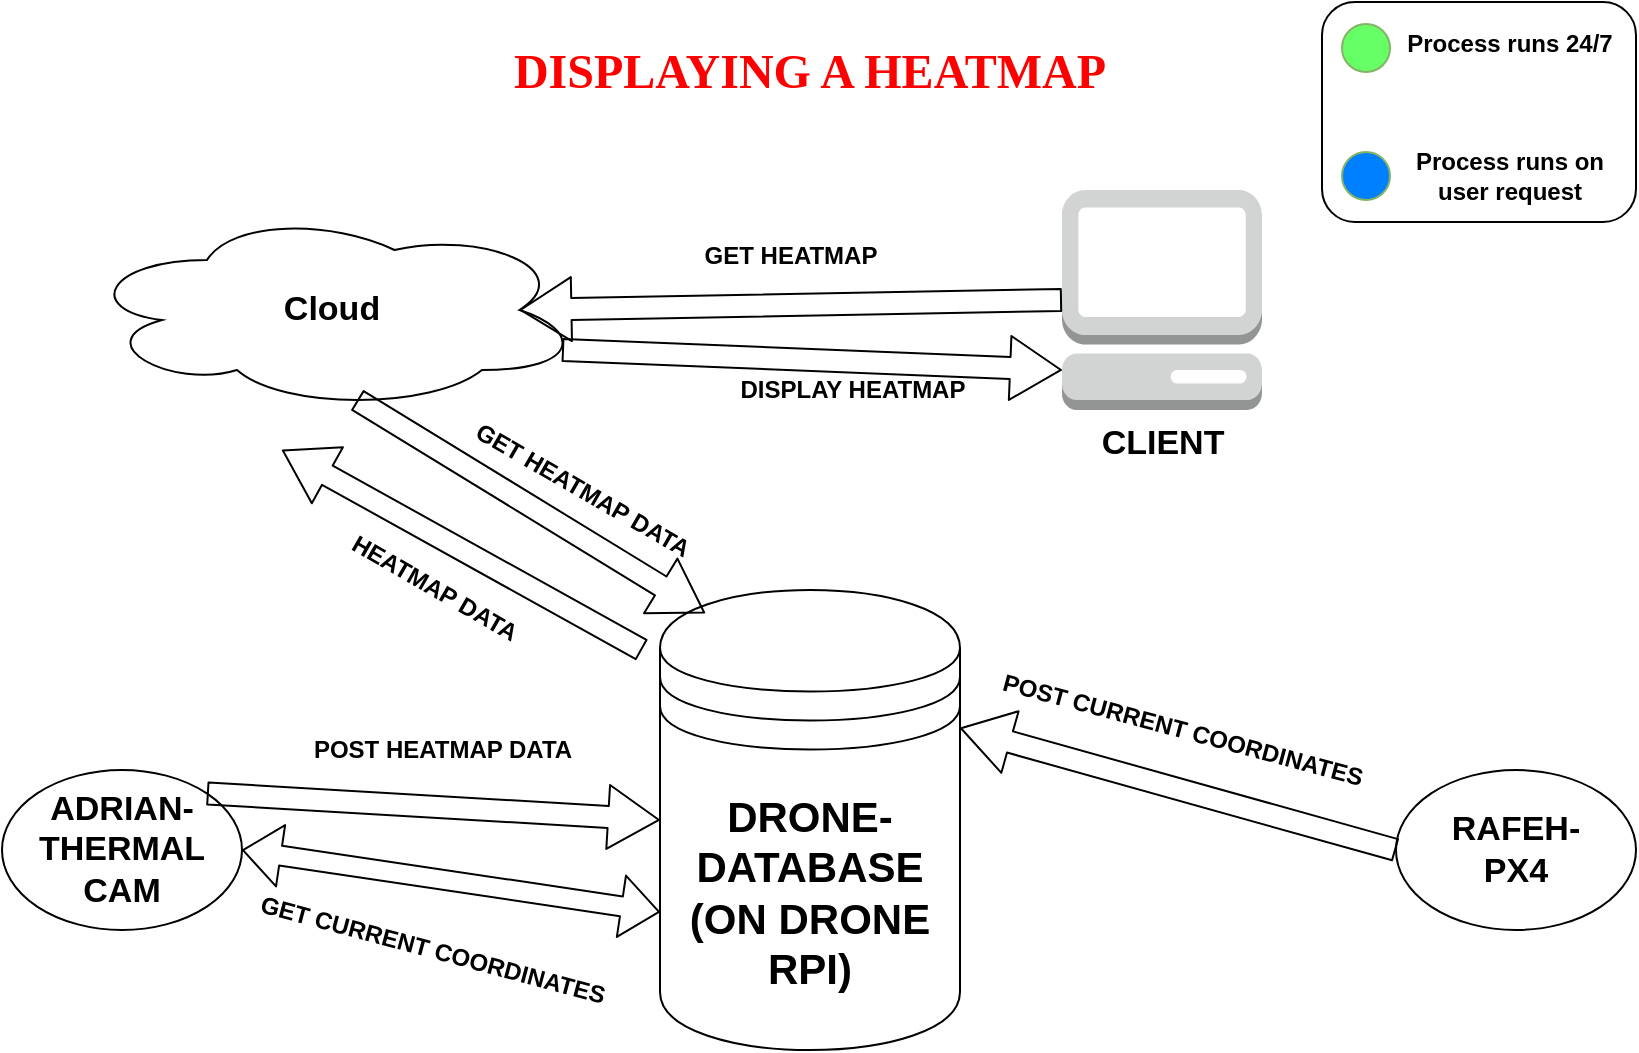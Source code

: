 <mxfile version="12.9.6" type="device"><diagram id="SGwIRIrIlgDEDzM_SRim" name="Page-1"><mxGraphModel dx="932" dy="488" grid="1" gridSize="10" guides="1" tooltips="1" connect="1" arrows="1" fold="1" page="1" pageScale="1" pageWidth="827" pageHeight="1169" math="0" shadow="0"><root><mxCell id="0"/><mxCell id="1" parent="0"/><mxCell id="-fU4MQkLVM-0nrUgB0l5-1" value="&lt;b&gt;&lt;font style=&quot;font-size: 21px&quot;&gt;DRONE-DATABASE&lt;br&gt;(ON DRONE RPI)&lt;br&gt;&lt;/font&gt;&lt;/b&gt;" style="shape=datastore;whiteSpace=wrap;html=1;" vertex="1" parent="1"><mxGeometry x="339" y="294" width="150" height="230" as="geometry"/></mxCell><mxCell id="-fU4MQkLVM-0nrUgB0l5-2" value="&lt;b&gt;&lt;font style=&quot;font-size: 17px&quot;&gt;Cloud&lt;/font&gt;&lt;/b&gt;" style="ellipse;shape=cloud;whiteSpace=wrap;html=1;align=center;" vertex="1" parent="1"><mxGeometry x="50" y="104" width="250" height="100" as="geometry"/></mxCell><mxCell id="-fU4MQkLVM-0nrUgB0l5-3" value="" style="shape=flexArrow;endArrow=classic;html=1;width=11;endSize=8.15;entryX=0.15;entryY=0.05;entryDx=0;entryDy=0;entryPerimeter=0;exitX=0.55;exitY=0.95;exitDx=0;exitDy=0;exitPerimeter=0;" edge="1" parent="1" source="-fU4MQkLVM-0nrUgB0l5-2" target="-fU4MQkLVM-0nrUgB0l5-1"><mxGeometry width="50" height="50" relative="1" as="geometry"><mxPoint x="289" y="244" as="sourcePoint"/><mxPoint x="339" y="194" as="targetPoint"/></mxGeometry></mxCell><mxCell id="-fU4MQkLVM-0nrUgB0l5-4" value="&lt;b style=&quot;font-size: 17px&quot;&gt;RAFEH-&lt;br&gt;PX4&lt;/b&gt;" style="ellipse;whiteSpace=wrap;html=1;" vertex="1" parent="1"><mxGeometry x="707" y="384" width="120" height="80" as="geometry"/></mxCell><mxCell id="-fU4MQkLVM-0nrUgB0l5-5" value="" style="shape=flexArrow;endArrow=classic;html=1;width=11;endSize=8.15;exitX=0;exitY=0.5;exitDx=0;exitDy=0;entryX=1;entryY=0.3;entryDx=0;entryDy=0;" edge="1" parent="1" source="-fU4MQkLVM-0nrUgB0l5-4" target="-fU4MQkLVM-0nrUgB0l5-1"><mxGeometry width="50" height="50" relative="1" as="geometry"><mxPoint x="600" y="404" as="sourcePoint"/><mxPoint x="510" y="444" as="targetPoint"/></mxGeometry></mxCell><mxCell id="-fU4MQkLVM-0nrUgB0l5-6" value="&lt;span style=&quot;font-size: 17px&quot;&gt;&lt;b&gt;ADRIAN-&lt;br&gt;THERMAL CAM&lt;br&gt;&lt;/b&gt;&lt;/span&gt;" style="ellipse;whiteSpace=wrap;html=1;" vertex="1" parent="1"><mxGeometry x="10" y="384" width="120" height="80" as="geometry"/></mxCell><mxCell id="-fU4MQkLVM-0nrUgB0l5-7" value="" style="shape=flexArrow;endArrow=classic;html=1;width=11;endSize=8.15;entryX=0;entryY=0.5;entryDx=0;entryDy=0;exitX=1;exitY=0;exitDx=0;exitDy=0;" edge="1" parent="1" source="-fU4MQkLVM-0nrUgB0l5-6" target="-fU4MQkLVM-0nrUgB0l5-1"><mxGeometry width="50" height="50" relative="1" as="geometry"><mxPoint x="260" y="364" as="sourcePoint"/><mxPoint x="140" y="383" as="targetPoint"/></mxGeometry></mxCell><mxCell id="-fU4MQkLVM-0nrUgB0l5-8" value="&lt;b&gt;POST CURRENT COORDINATES&lt;/b&gt;" style="text;html=1;align=center;verticalAlign=middle;resizable=0;points=[];autosize=1;rotation=15;" vertex="1" parent="1"><mxGeometry x="500" y="354" width="200" height="20" as="geometry"/></mxCell><mxCell id="-fU4MQkLVM-0nrUgB0l5-11" value="&lt;b&gt;GET CURRENT COORDINATES&lt;/b&gt;" style="text;html=1;align=center;verticalAlign=middle;resizable=0;points=[];autosize=1;rotation=15;" vertex="1" parent="1"><mxGeometry x="130" y="464" width="190" height="20" as="geometry"/></mxCell><mxCell id="-fU4MQkLVM-0nrUgB0l5-12" value="&lt;b&gt;POST HEATMAP DATA&lt;/b&gt;" style="text;html=1;align=center;verticalAlign=middle;resizable=0;points=[];autosize=1;" vertex="1" parent="1"><mxGeometry x="160" y="364" width="140" height="20" as="geometry"/></mxCell><mxCell id="-fU4MQkLVM-0nrUgB0l5-13" value="&lt;b&gt;GET HEATMAP DATA&lt;/b&gt;" style="text;html=1;align=center;verticalAlign=middle;resizable=0;points=[];autosize=1;rotation=30;" vertex="1" parent="1"><mxGeometry x="230" y="234" width="140" height="20" as="geometry"/></mxCell><mxCell id="-fU4MQkLVM-0nrUgB0l5-15" value="&lt;b&gt;&lt;font style=&quot;font-size: 17px&quot;&gt;CLIENT&lt;/font&gt;&lt;/b&gt;" style="outlineConnect=0;dashed=0;verticalLabelPosition=bottom;verticalAlign=top;align=center;html=1;shape=mxgraph.aws3.management_console;fillColor=#D2D3D3;gradientColor=none;" vertex="1" parent="1"><mxGeometry x="540" y="94" width="100" height="110" as="geometry"/></mxCell><mxCell id="-fU4MQkLVM-0nrUgB0l5-16" value="&lt;b&gt;GET HEATMAP&lt;/b&gt;" style="text;html=1;align=center;verticalAlign=middle;resizable=0;points=[];autosize=1;" vertex="1" parent="1"><mxGeometry x="354" y="117" width="100" height="20" as="geometry"/></mxCell><mxCell id="-fU4MQkLVM-0nrUgB0l5-18" value="" style="shape=image;html=1;verticalAlign=top;verticalLabelPosition=bottom;labelBackgroundColor=#ffffff;imageAspect=0;aspect=fixed;image=https://cdn3.iconfinder.com/data/icons/letters-and-numbers-1/32/number_1_blue-128.png" vertex="1" parent="1"><mxGeometry x="387" y="90" width="27" height="27" as="geometry"/></mxCell><mxCell id="-fU4MQkLVM-0nrUgB0l5-19" value="" style="shape=image;html=1;verticalAlign=top;verticalLabelPosition=bottom;labelBackgroundColor=#ffffff;imageAspect=0;aspect=fixed;image=https://cdn3.iconfinder.com/data/icons/letters-and-numbers-1/32/number_2_blue-128.png" vertex="1" parent="1"><mxGeometry x="326" y="226" width="28" height="28" as="geometry"/></mxCell><mxCell id="-fU4MQkLVM-0nrUgB0l5-21" value="" style="shape=flexArrow;endArrow=classic;html=1;width=11;endSize=8.15;" edge="1" parent="1"><mxGeometry width="50" height="50" relative="1" as="geometry"><mxPoint x="330" y="324" as="sourcePoint"/><mxPoint x="150" y="224" as="targetPoint"/></mxGeometry></mxCell><mxCell id="-fU4MQkLVM-0nrUgB0l5-22" value="&lt;b&gt;HEATMAP DATA&lt;/b&gt;" style="text;html=1;align=center;verticalAlign=middle;resizable=0;points=[];autosize=1;rotation=30;" vertex="1" parent="1"><mxGeometry x="171" y="283" width="110" height="20" as="geometry"/></mxCell><mxCell id="-fU4MQkLVM-0nrUgB0l5-23" value="" style="shape=image;html=1;verticalAlign=top;verticalLabelPosition=bottom;labelBackgroundColor=#ffffff;imageAspect=0;aspect=fixed;image=https://cdn3.iconfinder.com/data/icons/letters-and-numbers-1/32/number_3_blue-128.png" vertex="1" parent="1"><mxGeometry x="140" y="256" width="38" height="38" as="geometry"/></mxCell><mxCell id="-fU4MQkLVM-0nrUgB0l5-24" value="" style="shape=flexArrow;endArrow=classic;html=1;width=11;endSize=8.15;entryX=0.875;entryY=0.5;entryDx=0;entryDy=0;entryPerimeter=0;exitX=0;exitY=0.5;exitDx=0;exitDy=0;exitPerimeter=0;" edge="1" parent="1" source="-fU4MQkLVM-0nrUgB0l5-15" target="-fU4MQkLVM-0nrUgB0l5-2"><mxGeometry width="50" height="50" relative="1" as="geometry"><mxPoint x="310" y="149.5" as="sourcePoint"/><mxPoint x="484" y="256" as="targetPoint"/></mxGeometry></mxCell><mxCell id="-fU4MQkLVM-0nrUgB0l5-25" value="" style="shape=flexArrow;endArrow=classic;html=1;width=11;endSize=8.15;exitX=0.96;exitY=0.7;exitDx=0;exitDy=0;exitPerimeter=0;" edge="1" parent="1" source="-fU4MQkLVM-0nrUgB0l5-2"><mxGeometry width="50" height="50" relative="1" as="geometry"><mxPoint x="380" y="184" as="sourcePoint"/><mxPoint x="540" y="184" as="targetPoint"/></mxGeometry></mxCell><mxCell id="-fU4MQkLVM-0nrUgB0l5-26" value="&lt;b&gt;DISPLAY HEATMAP&lt;/b&gt;" style="text;html=1;align=center;verticalAlign=middle;resizable=0;points=[];autosize=1;" vertex="1" parent="1"><mxGeometry x="370" y="184" width="130" height="20" as="geometry"/></mxCell><mxCell id="-fU4MQkLVM-0nrUgB0l5-27" value="" style="shape=image;html=1;verticalAlign=top;verticalLabelPosition=bottom;labelBackgroundColor=#ffffff;imageAspect=0;aspect=fixed;image=https://cdn3.iconfinder.com/data/icons/letters-and-numbers-1/32/number_4_blue-128.png" vertex="1" parent="1"><mxGeometry x="480" y="204" width="38" height="38" as="geometry"/></mxCell><mxCell id="-fU4MQkLVM-0nrUgB0l5-28" value="" style="shape=image;html=1;verticalAlign=top;verticalLabelPosition=bottom;labelBackgroundColor=#ffffff;imageAspect=0;aspect=fixed;image=https://cdn3.iconfinder.com/data/icons/letters-and-numbers-1/32/number_1_green-128.png" vertex="1" parent="1"><mxGeometry x="620" y="324" width="30" height="30" as="geometry"/></mxCell><mxCell id="-fU4MQkLVM-0nrUgB0l5-29" value="" style="shape=image;html=1;verticalAlign=top;verticalLabelPosition=bottom;labelBackgroundColor=#ffffff;imageAspect=0;aspect=fixed;image=https://cdn3.iconfinder.com/data/icons/letters-and-numbers-1/32/number_2_green-128.png" vertex="1" parent="1"><mxGeometry x="178" y="484" width="28" height="28" as="geometry"/></mxCell><mxCell id="-fU4MQkLVM-0nrUgB0l5-30" value="" style="shape=image;html=1;verticalAlign=top;verticalLabelPosition=bottom;labelBackgroundColor=#ffffff;imageAspect=0;aspect=fixed;image=https://cdn3.iconfinder.com/data/icons/letters-and-numbers-1/32/number_3_green-128.png" vertex="1" parent="1"><mxGeometry x="206" y="336" width="28" height="28" as="geometry"/></mxCell><mxCell id="-fU4MQkLVM-0nrUgB0l5-31" value="" style="shape=flexArrow;endArrow=classic;startArrow=classic;html=1;entryX=0;entryY=0.7;entryDx=0;entryDy=0;exitX=1;exitY=0.5;exitDx=0;exitDy=0;" edge="1" parent="1" source="-fU4MQkLVM-0nrUgB0l5-6" target="-fU4MQkLVM-0nrUgB0l5-1"><mxGeometry width="50" height="50" relative="1" as="geometry"><mxPoint x="178" y="454" as="sourcePoint"/><mxPoint x="228" y="404" as="targetPoint"/></mxGeometry></mxCell><mxCell id="-fU4MQkLVM-0nrUgB0l5-34" value="&lt;h1&gt;&lt;b&gt;&lt;font style=&quot;font-size: 24px&quot; face=&quot;Comic Sans MS&quot; color=&quot;#ff0000&quot;&gt;DISPLAYING A HEATMAP&lt;/font&gt;&lt;/b&gt;&lt;/h1&gt;" style="text;html=1;strokeColor=none;fillColor=none;align=center;verticalAlign=middle;whiteSpace=wrap;rounded=0;" vertex="1" parent="1"><mxGeometry x="174" width="480" height="70" as="geometry"/></mxCell><mxCell id="-fU4MQkLVM-0nrUgB0l5-37" value="" style="rounded=1;whiteSpace=wrap;html=1;" vertex="1" parent="1"><mxGeometry x="670" width="157" height="110" as="geometry"/></mxCell><mxCell id="-fU4MQkLVM-0nrUgB0l5-38" value="" style="ellipse;whiteSpace=wrap;html=1;aspect=fixed;fillColor=#66FF66;strokeColor=#82b366;" vertex="1" parent="1"><mxGeometry x="680" y="11" width="24" height="24" as="geometry"/></mxCell><mxCell id="-fU4MQkLVM-0nrUgB0l5-39" value="" style="ellipse;whiteSpace=wrap;html=1;aspect=fixed;fillColor=#007FFF;strokeColor=#82b366;gradientColor=none;" vertex="1" parent="1"><mxGeometry x="680" y="75" width="24" height="24" as="geometry"/></mxCell><mxCell id="-fU4MQkLVM-0nrUgB0l5-40" value="&lt;b&gt;Process runs 24/7&lt;/b&gt;" style="text;html=1;strokeColor=none;fillColor=none;align=center;verticalAlign=middle;whiteSpace=wrap;rounded=0;" vertex="1" parent="1"><mxGeometry x="704" y="11" width="120" height="20" as="geometry"/></mxCell><mxCell id="-fU4MQkLVM-0nrUgB0l5-42" value="&lt;b&gt;Process runs on user request&lt;/b&gt;" style="text;html=1;strokeColor=none;fillColor=none;align=center;verticalAlign=middle;whiteSpace=wrap;rounded=0;" vertex="1" parent="1"><mxGeometry x="704" y="77" width="120" height="20" as="geometry"/></mxCell></root></mxGraphModel></diagram></mxfile>